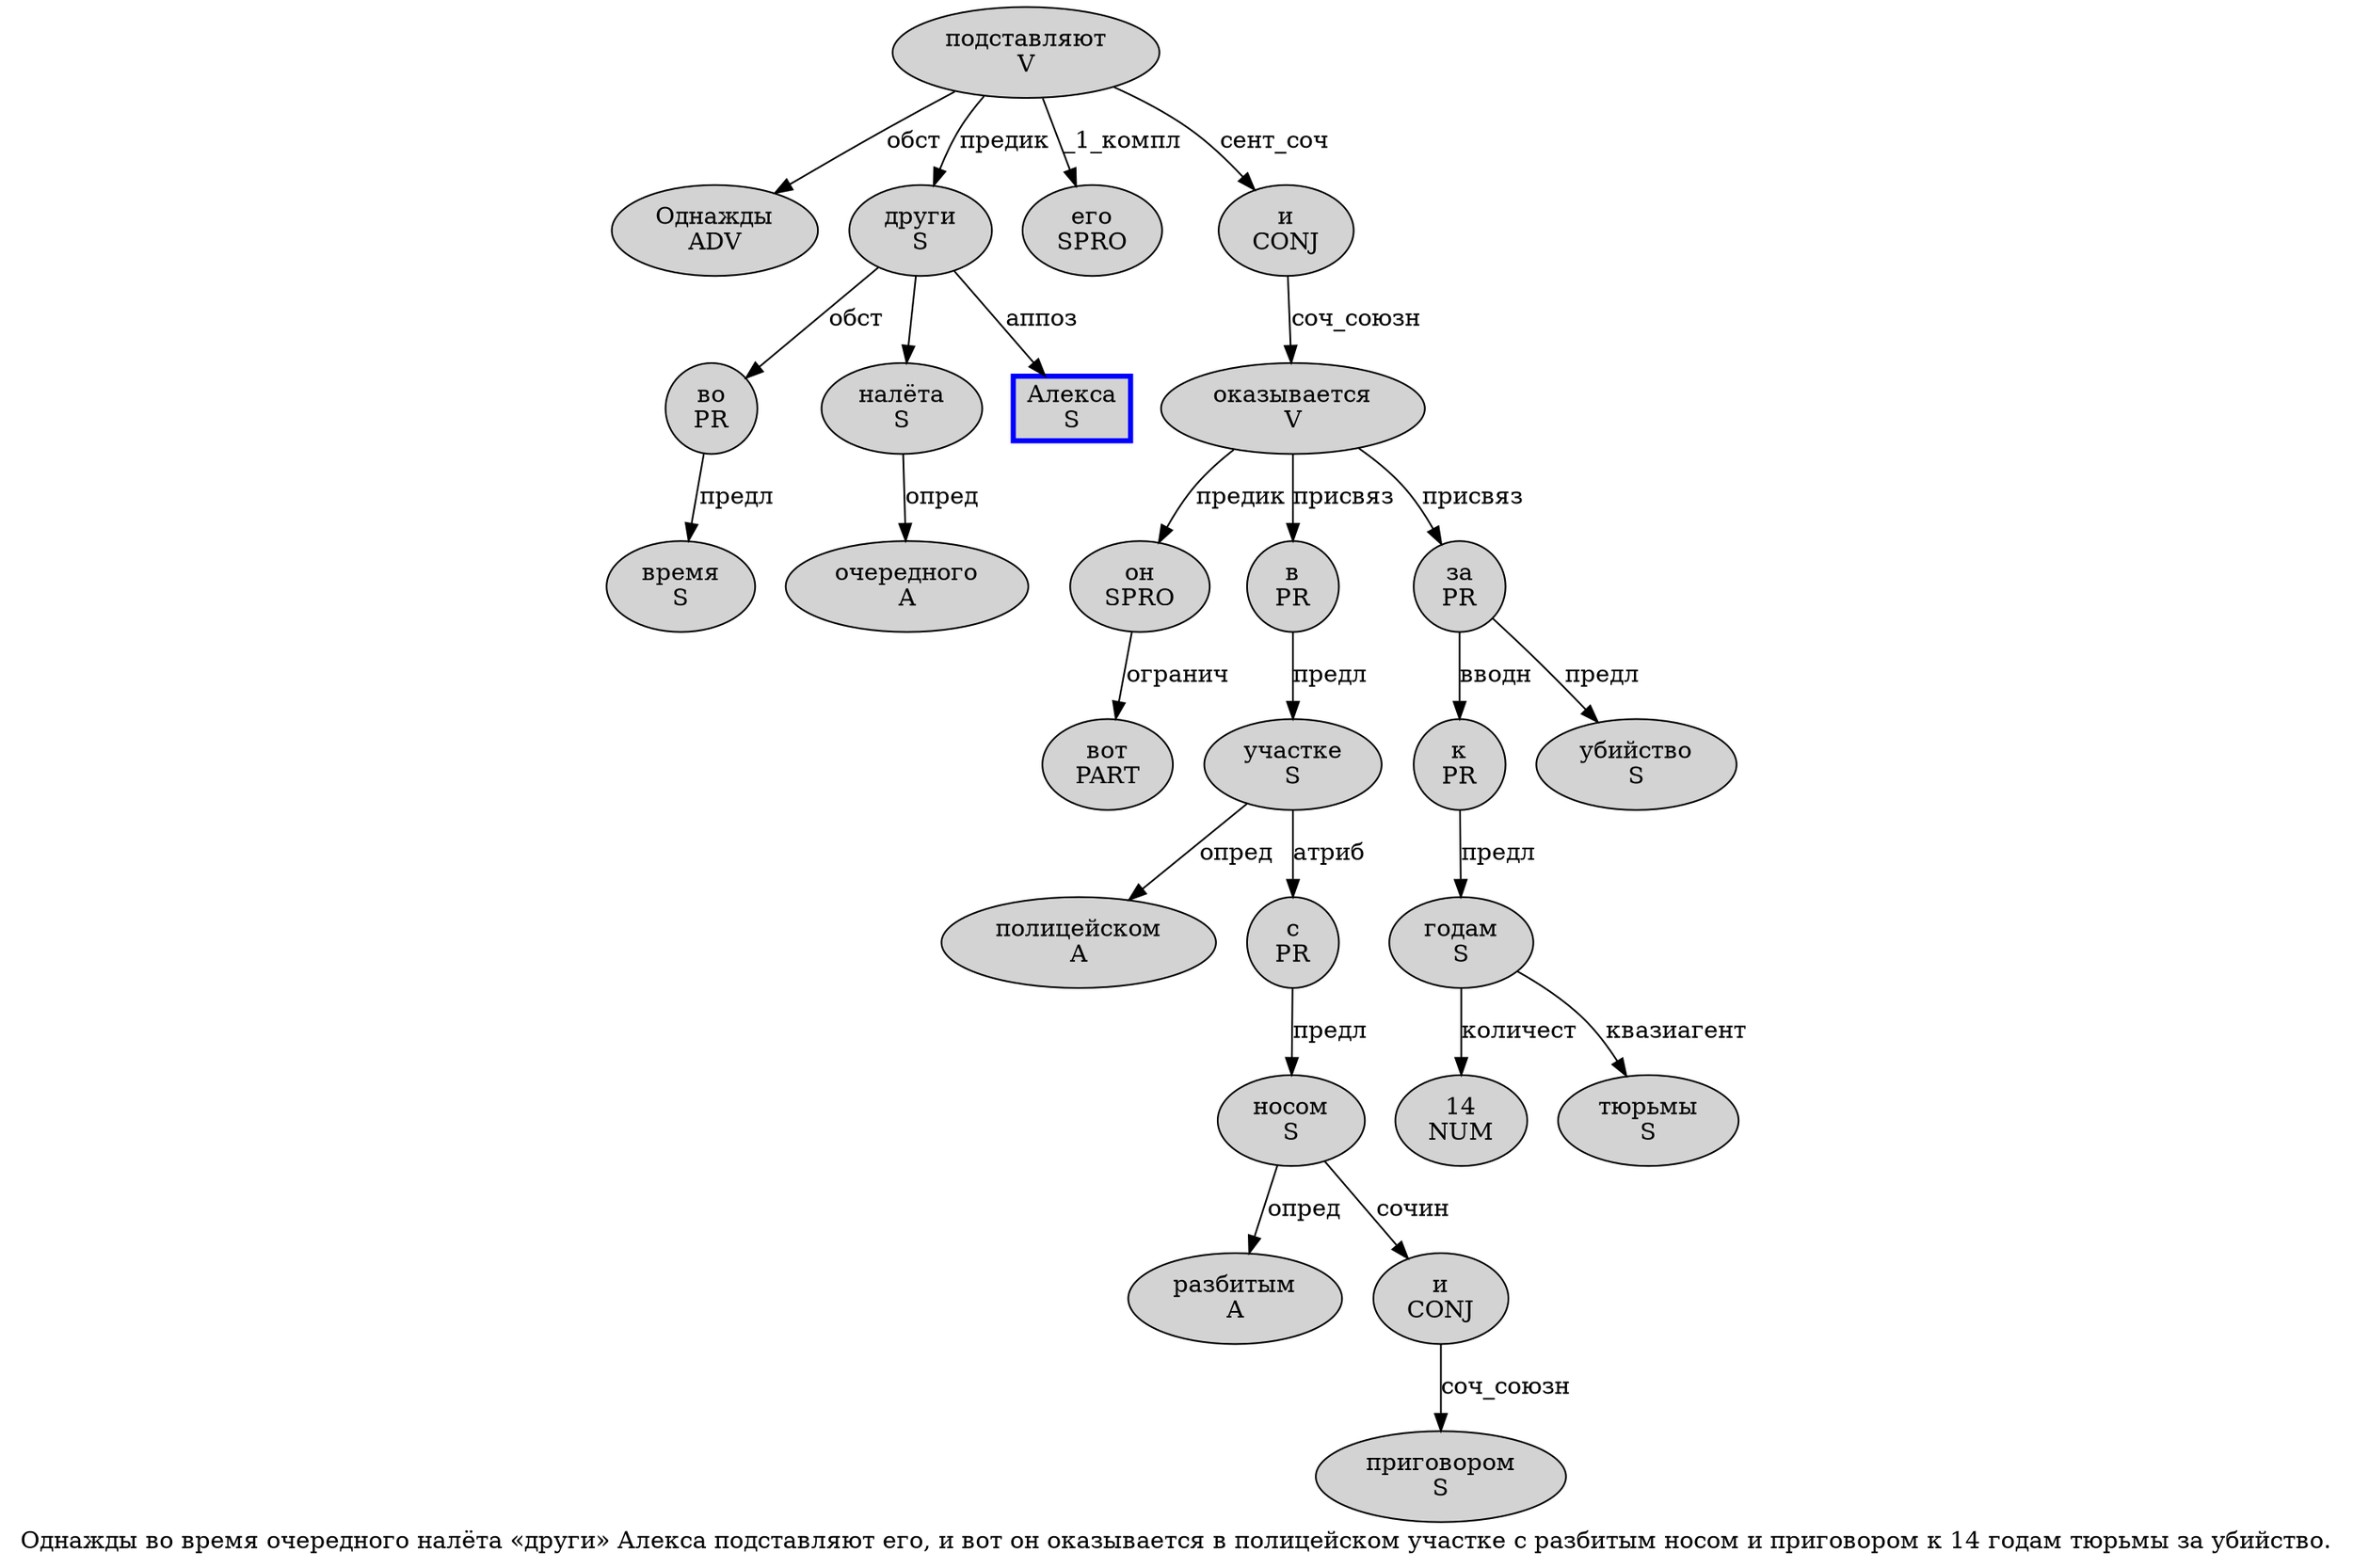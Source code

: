 digraph SENTENCE_3973 {
	graph [label="Однажды во время очередного налёта «други» Алекса подставляют его, и вот он оказывается в полицейском участке с разбитым носом и приговором к 14 годам тюрьмы за убийство."]
	node [style=filled]
		0 [label="Однажды
ADV" color="" fillcolor=lightgray penwidth=1 shape=ellipse]
		1 [label="во
PR" color="" fillcolor=lightgray penwidth=1 shape=ellipse]
		2 [label="время
S" color="" fillcolor=lightgray penwidth=1 shape=ellipse]
		3 [label="очередного
A" color="" fillcolor=lightgray penwidth=1 shape=ellipse]
		4 [label="налёта
S" color="" fillcolor=lightgray penwidth=1 shape=ellipse]
		6 [label="други
S" color="" fillcolor=lightgray penwidth=1 shape=ellipse]
		8 [label="Алекса
S" color=blue fillcolor=lightgray penwidth=3 shape=box]
		9 [label="подставляют
V" color="" fillcolor=lightgray penwidth=1 shape=ellipse]
		10 [label="его
SPRO" color="" fillcolor=lightgray penwidth=1 shape=ellipse]
		12 [label="и
CONJ" color="" fillcolor=lightgray penwidth=1 shape=ellipse]
		13 [label="вот
PART" color="" fillcolor=lightgray penwidth=1 shape=ellipse]
		14 [label="он
SPRO" color="" fillcolor=lightgray penwidth=1 shape=ellipse]
		15 [label="оказывается
V" color="" fillcolor=lightgray penwidth=1 shape=ellipse]
		16 [label="в
PR" color="" fillcolor=lightgray penwidth=1 shape=ellipse]
		17 [label="полицейском
A" color="" fillcolor=lightgray penwidth=1 shape=ellipse]
		18 [label="участке
S" color="" fillcolor=lightgray penwidth=1 shape=ellipse]
		19 [label="с
PR" color="" fillcolor=lightgray penwidth=1 shape=ellipse]
		20 [label="разбитым
A" color="" fillcolor=lightgray penwidth=1 shape=ellipse]
		21 [label="носом
S" color="" fillcolor=lightgray penwidth=1 shape=ellipse]
		22 [label="и
CONJ" color="" fillcolor=lightgray penwidth=1 shape=ellipse]
		23 [label="приговором
S" color="" fillcolor=lightgray penwidth=1 shape=ellipse]
		24 [label="к
PR" color="" fillcolor=lightgray penwidth=1 shape=ellipse]
		25 [label="14
NUM" color="" fillcolor=lightgray penwidth=1 shape=ellipse]
		26 [label="годам
S" color="" fillcolor=lightgray penwidth=1 shape=ellipse]
		27 [label="тюрьмы
S" color="" fillcolor=lightgray penwidth=1 shape=ellipse]
		28 [label="за
PR" color="" fillcolor=lightgray penwidth=1 shape=ellipse]
		29 [label="убийство
S" color="" fillcolor=lightgray penwidth=1 shape=ellipse]
			4 -> 3 [label="опред"]
			21 -> 20 [label="опред"]
			21 -> 22 [label="сочин"]
			22 -> 23 [label="соч_союзн"]
			24 -> 26 [label="предл"]
			16 -> 18 [label="предл"]
			9 -> 0 [label="обст"]
			9 -> 6 [label="предик"]
			9 -> 10 [label="_1_компл"]
			9 -> 12 [label="сент_соч"]
			15 -> 14 [label="предик"]
			15 -> 16 [label="присвяз"]
			15 -> 28 [label="присвяз"]
			26 -> 25 [label="количест"]
			26 -> 27 [label="квазиагент"]
			14 -> 13 [label="огранич"]
			6 -> 1 [label="обст"]
			6 -> 4
			6 -> 8 [label="аппоз"]
			12 -> 15 [label="соч_союзн"]
			18 -> 17 [label="опред"]
			18 -> 19 [label="атриб"]
			19 -> 21 [label="предл"]
			28 -> 24 [label="вводн"]
			28 -> 29 [label="предл"]
			1 -> 2 [label="предл"]
}